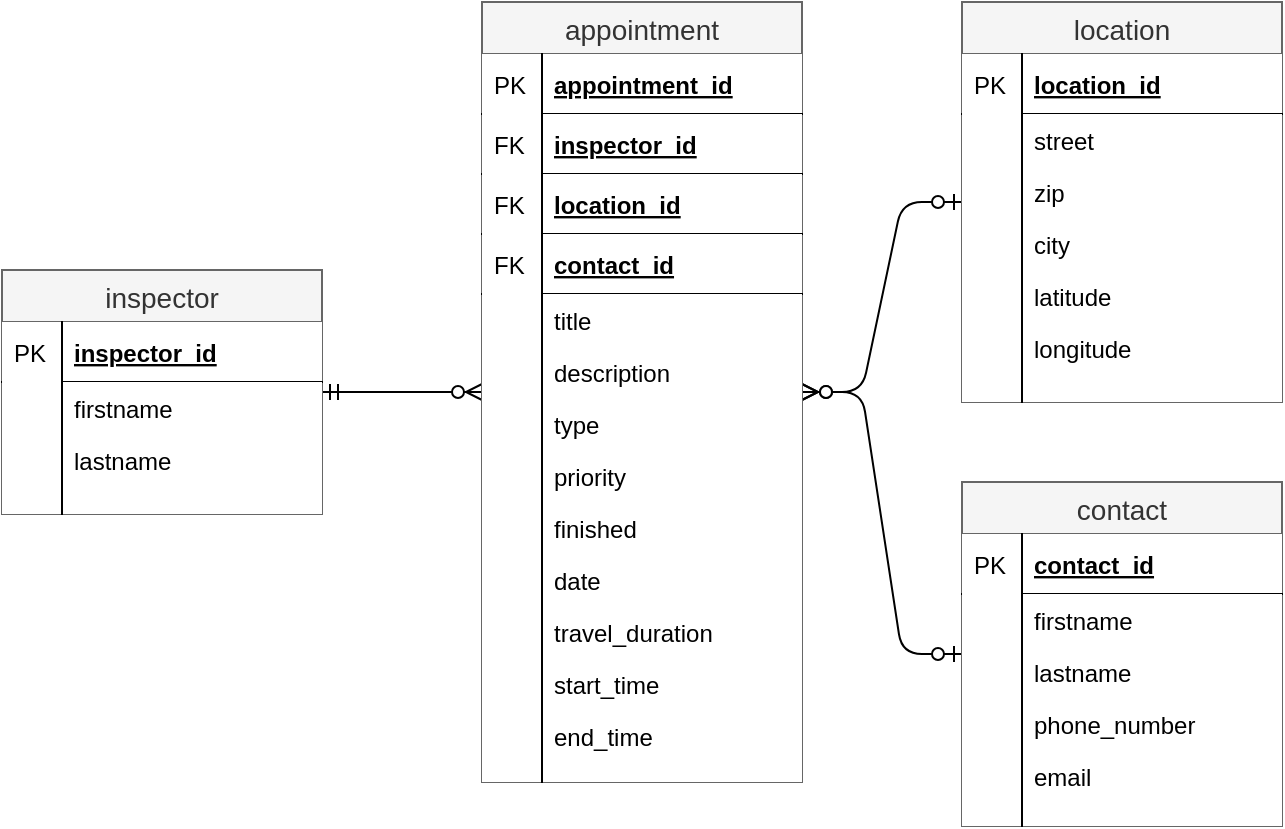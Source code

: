 <mxfile version="13.0.1" type="device"><diagram id="tLk8MIlwj91ayb-jNct_" name="Page-1"><mxGraphModel dx="2125" dy="772" grid="1" gridSize="10" guides="1" tooltips="1" connect="1" arrows="1" fold="1" page="1" pageScale="1" pageWidth="827" pageHeight="1169" math="0" shadow="0"><root><mxCell id="0"/><mxCell id="1" parent="0"/><mxCell id="MQzy-8UsUI0ixxMAmhpa-39" value="" style="edgeStyle=entityRelationEdgeStyle;fontSize=12;html=1;endArrow=ERzeroToMany;startArrow=ERzeroToOne;" parent="1" source="MQzy-8UsUI0ixxMAmhpa-20" target="MQzy-8UsUI0ixxMAmhpa-1" edge="1"><mxGeometry width="100" height="100" relative="1" as="geometry"><mxPoint x="340" y="230" as="sourcePoint"/><mxPoint x="360" y="410" as="targetPoint"/></mxGeometry></mxCell><mxCell id="MQzy-8UsUI0ixxMAmhpa-63" value="" style="edgeStyle=entityRelationEdgeStyle;fontSize=12;html=1;endArrow=ERzeroToMany;startArrow=ERzeroToOne;" parent="1" source="MQzy-8UsUI0ixxMAmhpa-44" target="MQzy-8UsUI0ixxMAmhpa-1" edge="1"><mxGeometry width="100" height="100" relative="1" as="geometry"><mxPoint x="450" y="296" as="sourcePoint"/><mxPoint x="290" y="303" as="targetPoint"/></mxGeometry></mxCell><mxCell id="MQzy-8UsUI0ixxMAmhpa-83" value="" style="edgeStyle=entityRelationEdgeStyle;fontSize=12;html=1;endArrow=ERzeroToMany;startArrow=ERmandOne;" parent="1" source="MQzy-8UsUI0ixxMAmhpa-64" target="MQzy-8UsUI0ixxMAmhpa-1" edge="1"><mxGeometry width="100" height="100" relative="1" as="geometry"><mxPoint x="70" y="470" as="sourcePoint"/><mxPoint x="170" y="370" as="targetPoint"/></mxGeometry></mxCell><mxCell id="MQzy-8UsUI0ixxMAmhpa-1" value="appointment" style="swimlane;fontStyle=0;childLayout=stackLayout;horizontal=1;startSize=26;horizontalStack=0;resizeParent=1;resizeParentMax=0;resizeLast=0;collapsible=1;marginBottom=0;align=center;fontSize=14;fillColor=#f5f5f5;strokeColor=#666666;fontColor=#333333;" parent="1" vertex="1"><mxGeometry x="160" y="120" width="160" height="390" as="geometry"/></mxCell><mxCell id="MQzy-8UsUI0ixxMAmhpa-2" value="appointment_id" style="shape=partialRectangle;top=0;left=0;right=0;bottom=1;align=left;verticalAlign=middle;spacingLeft=34;spacingRight=4;overflow=hidden;rotatable=0;points=[[0,0.5],[1,0.5]];portConstraint=eastwest;dropTarget=0;fontStyle=5;fontSize=12;" parent="MQzy-8UsUI0ixxMAmhpa-1" vertex="1"><mxGeometry y="26" width="160" height="30" as="geometry"/></mxCell><mxCell id="MQzy-8UsUI0ixxMAmhpa-3" value="PK" style="shape=partialRectangle;top=0;left=0;bottom=0;align=left;verticalAlign=middle;spacingLeft=4;spacingRight=4;overflow=hidden;rotatable=0;points=[];portConstraint=eastwest;part=1;fontSize=12;" parent="MQzy-8UsUI0ixxMAmhpa-2" vertex="1" connectable="0"><mxGeometry width="30" height="30" as="geometry"/></mxCell><mxCell id="MQzy-8UsUI0ixxMAmhpa-84" value="inspector_id" style="shape=partialRectangle;top=0;left=0;right=0;bottom=1;align=left;verticalAlign=middle;spacingLeft=34;spacingRight=4;overflow=hidden;rotatable=0;points=[[0,0.5],[1,0.5]];portConstraint=eastwest;dropTarget=0;fontStyle=5;fontSize=12;" parent="MQzy-8UsUI0ixxMAmhpa-1" vertex="1"><mxGeometry y="56" width="160" height="30" as="geometry"/></mxCell><mxCell id="MQzy-8UsUI0ixxMAmhpa-85" value="FK" style="shape=partialRectangle;top=0;left=0;bottom=0;align=left;verticalAlign=middle;spacingLeft=4;spacingRight=4;overflow=hidden;rotatable=0;points=[];portConstraint=eastwest;part=1;fontSize=12;" parent="MQzy-8UsUI0ixxMAmhpa-84" vertex="1" connectable="0"><mxGeometry width="30" height="30" as="geometry"/></mxCell><mxCell id="MQzy-8UsUI0ixxMAmhpa-18" value="location_id" style="shape=partialRectangle;top=0;left=0;right=0;bottom=1;align=left;verticalAlign=middle;spacingLeft=34;spacingRight=4;overflow=hidden;rotatable=0;points=[[0,0.5],[1,0.5]];portConstraint=eastwest;dropTarget=0;fontStyle=5;fontSize=12;" parent="MQzy-8UsUI0ixxMAmhpa-1" vertex="1"><mxGeometry y="86" width="160" height="30" as="geometry"/></mxCell><mxCell id="MQzy-8UsUI0ixxMAmhpa-19" value="FK" style="shape=partialRectangle;top=0;left=0;bottom=0;align=left;verticalAlign=middle;spacingLeft=4;spacingRight=4;overflow=hidden;rotatable=0;points=[];portConstraint=eastwest;part=1;fontSize=12;" parent="MQzy-8UsUI0ixxMAmhpa-18" vertex="1" connectable="0"><mxGeometry width="30" height="30" as="geometry"/></mxCell><mxCell id="MQzy-8UsUI0ixxMAmhpa-42" value="contact_id" style="shape=partialRectangle;top=0;left=0;right=0;bottom=1;align=left;verticalAlign=middle;spacingLeft=34;spacingRight=4;overflow=hidden;rotatable=0;points=[[0,0.5],[1,0.5]];portConstraint=eastwest;dropTarget=0;fontStyle=5;fontSize=12;" parent="MQzy-8UsUI0ixxMAmhpa-1" vertex="1"><mxGeometry y="116" width="160" height="30" as="geometry"/></mxCell><mxCell id="MQzy-8UsUI0ixxMAmhpa-43" value="FK" style="shape=partialRectangle;top=0;left=0;bottom=0;align=left;verticalAlign=middle;spacingLeft=4;spacingRight=4;overflow=hidden;rotatable=0;points=[];portConstraint=eastwest;part=1;fontSize=12;" parent="MQzy-8UsUI0ixxMAmhpa-42" vertex="1" connectable="0"><mxGeometry width="30" height="30" as="geometry"/></mxCell><mxCell id="MQzy-8UsUI0ixxMAmhpa-4" value="title" style="shape=partialRectangle;top=0;left=0;right=0;bottom=0;align=left;verticalAlign=top;spacingLeft=34;spacingRight=4;overflow=hidden;rotatable=0;points=[[0,0.5],[1,0.5]];portConstraint=eastwest;dropTarget=0;fontSize=12;" parent="MQzy-8UsUI0ixxMAmhpa-1" vertex="1"><mxGeometry y="146" width="160" height="26" as="geometry"/></mxCell><mxCell id="MQzy-8UsUI0ixxMAmhpa-5" value="" style="shape=partialRectangle;top=0;left=0;bottom=0;align=left;verticalAlign=top;spacingLeft=4;spacingRight=4;overflow=hidden;rotatable=0;points=[];portConstraint=eastwest;part=1;fontSize=12;" parent="MQzy-8UsUI0ixxMAmhpa-4" vertex="1" connectable="0"><mxGeometry width="30" height="26" as="geometry"/></mxCell><mxCell id="MQzy-8UsUI0ixxMAmhpa-6" value="description" style="shape=partialRectangle;top=0;left=0;right=0;bottom=0;align=left;verticalAlign=top;spacingLeft=34;spacingRight=4;overflow=hidden;rotatable=0;points=[[0,0.5],[1,0.5]];portConstraint=eastwest;dropTarget=0;fontSize=12;" parent="MQzy-8UsUI0ixxMAmhpa-1" vertex="1"><mxGeometry y="172" width="160" height="26" as="geometry"/></mxCell><mxCell id="MQzy-8UsUI0ixxMAmhpa-7" value="" style="shape=partialRectangle;top=0;left=0;bottom=0;align=left;verticalAlign=top;spacingLeft=4;spacingRight=4;overflow=hidden;rotatable=0;points=[];portConstraint=eastwest;part=1;fontSize=12;" parent="MQzy-8UsUI0ixxMAmhpa-6" vertex="1" connectable="0"><mxGeometry width="30" height="26" as="geometry"/></mxCell><mxCell id="MQzy-8UsUI0ixxMAmhpa-109" value="type" style="shape=partialRectangle;top=0;left=0;right=0;bottom=0;align=left;verticalAlign=top;spacingLeft=34;spacingRight=4;overflow=hidden;rotatable=0;points=[[0,0.5],[1,0.5]];portConstraint=eastwest;dropTarget=0;fontSize=12;" parent="MQzy-8UsUI0ixxMAmhpa-1" vertex="1"><mxGeometry y="198" width="160" height="26" as="geometry"/></mxCell><mxCell id="MQzy-8UsUI0ixxMAmhpa-110" value="" style="shape=partialRectangle;top=0;left=0;bottom=0;align=left;verticalAlign=top;spacingLeft=4;spacingRight=4;overflow=hidden;rotatable=0;points=[];portConstraint=eastwest;part=1;fontSize=12;" parent="MQzy-8UsUI0ixxMAmhpa-109" vertex="1" connectable="0"><mxGeometry width="30" height="26" as="geometry"/></mxCell><mxCell id="cC3l4aREQkD1tJjLUbAu-1" value="priority" style="shape=partialRectangle;top=0;left=0;right=0;bottom=0;align=left;verticalAlign=top;spacingLeft=34;spacingRight=4;overflow=hidden;rotatable=0;points=[[0,0.5],[1,0.5]];portConstraint=eastwest;dropTarget=0;fontSize=12;" vertex="1" parent="MQzy-8UsUI0ixxMAmhpa-1"><mxGeometry y="224" width="160" height="26" as="geometry"/></mxCell><mxCell id="cC3l4aREQkD1tJjLUbAu-2" value="" style="shape=partialRectangle;top=0;left=0;bottom=0;align=left;verticalAlign=top;spacingLeft=4;spacingRight=4;overflow=hidden;rotatable=0;points=[];portConstraint=eastwest;part=1;fontSize=12;" vertex="1" connectable="0" parent="cC3l4aREQkD1tJjLUbAu-1"><mxGeometry width="30" height="26" as="geometry"/></mxCell><mxCell id="MQzy-8UsUI0ixxMAmhpa-107" value="finished" style="shape=partialRectangle;top=0;left=0;right=0;bottom=0;align=left;verticalAlign=top;spacingLeft=34;spacingRight=4;overflow=hidden;rotatable=0;points=[[0,0.5],[1,0.5]];portConstraint=eastwest;dropTarget=0;fontSize=12;" parent="MQzy-8UsUI0ixxMAmhpa-1" vertex="1"><mxGeometry y="250" width="160" height="26" as="geometry"/></mxCell><mxCell id="MQzy-8UsUI0ixxMAmhpa-108" value="" style="shape=partialRectangle;top=0;left=0;bottom=0;align=left;verticalAlign=top;spacingLeft=4;spacingRight=4;overflow=hidden;rotatable=0;points=[];portConstraint=eastwest;part=1;fontSize=12;" parent="MQzy-8UsUI0ixxMAmhpa-107" vertex="1" connectable="0"><mxGeometry width="30" height="26" as="geometry"/></mxCell><mxCell id="MQzy-8UsUI0ixxMAmhpa-8" value="date" style="shape=partialRectangle;top=0;left=0;right=0;bottom=0;align=left;verticalAlign=top;spacingLeft=34;spacingRight=4;overflow=hidden;rotatable=0;points=[[0,0.5],[1,0.5]];portConstraint=eastwest;dropTarget=0;fontSize=12;" parent="MQzy-8UsUI0ixxMAmhpa-1" vertex="1"><mxGeometry y="276" width="160" height="26" as="geometry"/></mxCell><mxCell id="MQzy-8UsUI0ixxMAmhpa-9" value="" style="shape=partialRectangle;top=0;left=0;bottom=0;align=left;verticalAlign=top;spacingLeft=4;spacingRight=4;overflow=hidden;rotatable=0;points=[];portConstraint=eastwest;part=1;fontSize=12;" parent="MQzy-8UsUI0ixxMAmhpa-8" vertex="1" connectable="0"><mxGeometry width="30" height="26" as="geometry"/></mxCell><mxCell id="MQzy-8UsUI0ixxMAmhpa-123" value="travel_duration" style="shape=partialRectangle;top=0;left=0;right=0;bottom=0;align=left;verticalAlign=top;spacingLeft=34;spacingRight=4;overflow=hidden;rotatable=0;points=[[0,0.5],[1,0.5]];portConstraint=eastwest;dropTarget=0;fontSize=12;" parent="MQzy-8UsUI0ixxMAmhpa-1" vertex="1"><mxGeometry y="302" width="160" height="26" as="geometry"/></mxCell><mxCell id="MQzy-8UsUI0ixxMAmhpa-124" value="" style="shape=partialRectangle;top=0;left=0;bottom=0;align=left;verticalAlign=top;spacingLeft=4;spacingRight=4;overflow=hidden;rotatable=0;points=[];portConstraint=eastwest;part=1;fontSize=12;" parent="MQzy-8UsUI0ixxMAmhpa-123" vertex="1" connectable="0"><mxGeometry width="30" height="26" as="geometry"/></mxCell><mxCell id="MQzy-8UsUI0ixxMAmhpa-104" value="start_time" style="shape=partialRectangle;top=0;left=0;right=0;bottom=0;align=left;verticalAlign=top;spacingLeft=34;spacingRight=4;overflow=hidden;rotatable=0;points=[[0,0.5],[1,0.5]];portConstraint=eastwest;dropTarget=0;fontSize=12;" parent="MQzy-8UsUI0ixxMAmhpa-1" vertex="1"><mxGeometry y="328" width="160" height="26" as="geometry"/></mxCell><mxCell id="MQzy-8UsUI0ixxMAmhpa-105" value="" style="shape=partialRectangle;top=0;left=0;bottom=0;align=left;verticalAlign=top;spacingLeft=4;spacingRight=4;overflow=hidden;rotatable=0;points=[];portConstraint=eastwest;part=1;fontSize=12;" parent="MQzy-8UsUI0ixxMAmhpa-104" vertex="1" connectable="0"><mxGeometry width="30" height="26" as="geometry"/></mxCell><mxCell id="MQzy-8UsUI0ixxMAmhpa-125" value="end_time" style="shape=partialRectangle;top=0;left=0;right=0;bottom=0;align=left;verticalAlign=top;spacingLeft=34;spacingRight=4;overflow=hidden;rotatable=0;points=[[0,0.5],[1,0.5]];portConstraint=eastwest;dropTarget=0;fontSize=12;" parent="MQzy-8UsUI0ixxMAmhpa-1" vertex="1"><mxGeometry y="354" width="160" height="26" as="geometry"/></mxCell><mxCell id="MQzy-8UsUI0ixxMAmhpa-126" value="" style="shape=partialRectangle;top=0;left=0;bottom=0;align=left;verticalAlign=top;spacingLeft=4;spacingRight=4;overflow=hidden;rotatable=0;points=[];portConstraint=eastwest;part=1;fontSize=12;" parent="MQzy-8UsUI0ixxMAmhpa-125" vertex="1" connectable="0"><mxGeometry width="30" height="26" as="geometry"/></mxCell><mxCell id="MQzy-8UsUI0ixxMAmhpa-10" value="" style="shape=partialRectangle;top=0;left=0;right=0;bottom=0;align=left;verticalAlign=top;spacingLeft=34;spacingRight=4;overflow=hidden;rotatable=0;points=[[0,0.5],[1,0.5]];portConstraint=eastwest;dropTarget=0;fontSize=12;" parent="MQzy-8UsUI0ixxMAmhpa-1" vertex="1"><mxGeometry y="380" width="160" height="10" as="geometry"/></mxCell><mxCell id="MQzy-8UsUI0ixxMAmhpa-11" value="" style="shape=partialRectangle;top=0;left=0;bottom=0;align=left;verticalAlign=top;spacingLeft=4;spacingRight=4;overflow=hidden;rotatable=0;points=[];portConstraint=eastwest;part=1;fontSize=12;" parent="MQzy-8UsUI0ixxMAmhpa-10" vertex="1" connectable="0"><mxGeometry width="30" height="10" as="geometry"/></mxCell><mxCell id="MQzy-8UsUI0ixxMAmhpa-20" value="location" style="swimlane;fontStyle=0;childLayout=stackLayout;horizontal=1;startSize=26;horizontalStack=0;resizeParent=1;resizeParentMax=0;resizeLast=0;collapsible=1;marginBottom=0;align=center;fontSize=14;fillColor=#f5f5f5;strokeColor=#666666;fontColor=#333333;" parent="1" vertex="1"><mxGeometry x="400" y="120" width="160" height="200" as="geometry"/></mxCell><mxCell id="MQzy-8UsUI0ixxMAmhpa-21" value="location_id" style="shape=partialRectangle;top=0;left=0;right=0;bottom=1;align=left;verticalAlign=middle;spacingLeft=34;spacingRight=4;overflow=hidden;rotatable=0;points=[[0,0.5],[1,0.5]];portConstraint=eastwest;dropTarget=0;fontStyle=5;fontSize=12;" parent="MQzy-8UsUI0ixxMAmhpa-20" vertex="1"><mxGeometry y="26" width="160" height="30" as="geometry"/></mxCell><mxCell id="MQzy-8UsUI0ixxMAmhpa-22" value="PK" style="shape=partialRectangle;top=0;left=0;bottom=0;align=left;verticalAlign=middle;spacingLeft=4;spacingRight=4;overflow=hidden;rotatable=0;points=[];portConstraint=eastwest;part=1;fontSize=12;" parent="MQzy-8UsUI0ixxMAmhpa-21" vertex="1" connectable="0"><mxGeometry width="30" height="30" as="geometry"/></mxCell><mxCell id="MQzy-8UsUI0ixxMAmhpa-37" value="street" style="shape=partialRectangle;top=0;left=0;right=0;bottom=0;align=left;verticalAlign=top;spacingLeft=34;spacingRight=4;overflow=hidden;rotatable=0;points=[[0,0.5],[1,0.5]];portConstraint=eastwest;dropTarget=0;fontSize=12;" parent="MQzy-8UsUI0ixxMAmhpa-20" vertex="1"><mxGeometry y="56" width="160" height="26" as="geometry"/></mxCell><mxCell id="MQzy-8UsUI0ixxMAmhpa-38" value="" style="shape=partialRectangle;top=0;left=0;bottom=0;align=left;verticalAlign=top;spacingLeft=4;spacingRight=4;overflow=hidden;rotatable=0;points=[];portConstraint=eastwest;part=1;fontSize=12;" parent="MQzy-8UsUI0ixxMAmhpa-37" vertex="1" connectable="0"><mxGeometry width="30" height="26" as="geometry"/></mxCell><mxCell id="MQzy-8UsUI0ixxMAmhpa-27" value="zip" style="shape=partialRectangle;top=0;left=0;right=0;bottom=0;align=left;verticalAlign=top;spacingLeft=34;spacingRight=4;overflow=hidden;rotatable=0;points=[[0,0.5],[1,0.5]];portConstraint=eastwest;dropTarget=0;fontSize=12;" parent="MQzy-8UsUI0ixxMAmhpa-20" vertex="1"><mxGeometry y="82" width="160" height="26" as="geometry"/></mxCell><mxCell id="MQzy-8UsUI0ixxMAmhpa-28" value="" style="shape=partialRectangle;top=0;left=0;bottom=0;align=left;verticalAlign=top;spacingLeft=4;spacingRight=4;overflow=hidden;rotatable=0;points=[];portConstraint=eastwest;part=1;fontSize=12;" parent="MQzy-8UsUI0ixxMAmhpa-27" vertex="1" connectable="0"><mxGeometry width="30" height="26" as="geometry"/></mxCell><mxCell id="MQzy-8UsUI0ixxMAmhpa-29" value="city" style="shape=partialRectangle;top=0;left=0;right=0;bottom=0;align=left;verticalAlign=top;spacingLeft=34;spacingRight=4;overflow=hidden;rotatable=0;points=[[0,0.5],[1,0.5]];portConstraint=eastwest;dropTarget=0;fontSize=12;" parent="MQzy-8UsUI0ixxMAmhpa-20" vertex="1"><mxGeometry y="108" width="160" height="26" as="geometry"/></mxCell><mxCell id="MQzy-8UsUI0ixxMAmhpa-30" value="" style="shape=partialRectangle;top=0;left=0;bottom=0;align=left;verticalAlign=top;spacingLeft=4;spacingRight=4;overflow=hidden;rotatable=0;points=[];portConstraint=eastwest;part=1;fontSize=12;" parent="MQzy-8UsUI0ixxMAmhpa-29" vertex="1" connectable="0"><mxGeometry width="30" height="26" as="geometry"/></mxCell><mxCell id="MQzy-8UsUI0ixxMAmhpa-31" value="latitude" style="shape=partialRectangle;top=0;left=0;right=0;bottom=0;align=left;verticalAlign=top;spacingLeft=34;spacingRight=4;overflow=hidden;rotatable=0;points=[[0,0.5],[1,0.5]];portConstraint=eastwest;dropTarget=0;fontSize=12;" parent="MQzy-8UsUI0ixxMAmhpa-20" vertex="1"><mxGeometry y="134" width="160" height="26" as="geometry"/></mxCell><mxCell id="MQzy-8UsUI0ixxMAmhpa-32" value="" style="shape=partialRectangle;top=0;left=0;bottom=0;align=left;verticalAlign=top;spacingLeft=4;spacingRight=4;overflow=hidden;rotatable=0;points=[];portConstraint=eastwest;part=1;fontSize=12;" parent="MQzy-8UsUI0ixxMAmhpa-31" vertex="1" connectable="0"><mxGeometry width="30" height="26" as="geometry"/></mxCell><mxCell id="MQzy-8UsUI0ixxMAmhpa-35" value="longitude" style="shape=partialRectangle;top=0;left=0;right=0;bottom=0;align=left;verticalAlign=top;spacingLeft=34;spacingRight=4;overflow=hidden;rotatable=0;points=[[0,0.5],[1,0.5]];portConstraint=eastwest;dropTarget=0;fontSize=12;" parent="MQzy-8UsUI0ixxMAmhpa-20" vertex="1"><mxGeometry y="160" width="160" height="26" as="geometry"/></mxCell><mxCell id="MQzy-8UsUI0ixxMAmhpa-36" value="" style="shape=partialRectangle;top=0;left=0;bottom=0;align=left;verticalAlign=top;spacingLeft=4;spacingRight=4;overflow=hidden;rotatable=0;points=[];portConstraint=eastwest;part=1;fontSize=12;" parent="MQzy-8UsUI0ixxMAmhpa-35" vertex="1" connectable="0"><mxGeometry width="30" height="26" as="geometry"/></mxCell><mxCell id="MQzy-8UsUI0ixxMAmhpa-33" value="" style="shape=partialRectangle;top=0;left=0;right=0;bottom=0;align=left;verticalAlign=top;spacingLeft=34;spacingRight=4;overflow=hidden;rotatable=0;points=[[0,0.5],[1,0.5]];portConstraint=eastwest;dropTarget=0;fontSize=12;" parent="MQzy-8UsUI0ixxMAmhpa-20" vertex="1"><mxGeometry y="186" width="160" height="14" as="geometry"/></mxCell><mxCell id="MQzy-8UsUI0ixxMAmhpa-34" value="" style="shape=partialRectangle;top=0;left=0;bottom=0;align=left;verticalAlign=top;spacingLeft=4;spacingRight=4;overflow=hidden;rotatable=0;points=[];portConstraint=eastwest;part=1;fontSize=12;" parent="MQzy-8UsUI0ixxMAmhpa-33" vertex="1" connectable="0"><mxGeometry width="30" height="14" as="geometry"/></mxCell><mxCell id="MQzy-8UsUI0ixxMAmhpa-44" value="contact" style="swimlane;fontStyle=0;childLayout=stackLayout;horizontal=1;startSize=26;horizontalStack=0;resizeParent=1;resizeParentMax=0;resizeLast=0;collapsible=1;marginBottom=0;align=center;fontSize=14;fillColor=#f5f5f5;strokeColor=#666666;fontColor=#333333;" parent="1" vertex="1"><mxGeometry x="400" y="360" width="160" height="172" as="geometry"/></mxCell><mxCell id="MQzy-8UsUI0ixxMAmhpa-45" value="contact_id" style="shape=partialRectangle;top=0;left=0;right=0;bottom=1;align=left;verticalAlign=middle;spacingLeft=34;spacingRight=4;overflow=hidden;rotatable=0;points=[[0,0.5],[1,0.5]];portConstraint=eastwest;dropTarget=0;fontStyle=5;fontSize=12;" parent="MQzy-8UsUI0ixxMAmhpa-44" vertex="1"><mxGeometry y="26" width="160" height="30" as="geometry"/></mxCell><mxCell id="MQzy-8UsUI0ixxMAmhpa-46" value="PK" style="shape=partialRectangle;top=0;left=0;bottom=0;align=left;verticalAlign=middle;spacingLeft=4;spacingRight=4;overflow=hidden;rotatable=0;points=[];portConstraint=eastwest;part=1;fontSize=12;" parent="MQzy-8UsUI0ixxMAmhpa-45" vertex="1" connectable="0"><mxGeometry width="30" height="30" as="geometry"/></mxCell><mxCell id="MQzy-8UsUI0ixxMAmhpa-47" value="firstname" style="shape=partialRectangle;top=0;left=0;right=0;bottom=0;align=left;verticalAlign=top;spacingLeft=34;spacingRight=4;overflow=hidden;rotatable=0;points=[[0,0.5],[1,0.5]];portConstraint=eastwest;dropTarget=0;fontSize=12;" parent="MQzy-8UsUI0ixxMAmhpa-44" vertex="1"><mxGeometry y="56" width="160" height="26" as="geometry"/></mxCell><mxCell id="MQzy-8UsUI0ixxMAmhpa-48" value="" style="shape=partialRectangle;top=0;left=0;bottom=0;align=left;verticalAlign=top;spacingLeft=4;spacingRight=4;overflow=hidden;rotatable=0;points=[];portConstraint=eastwest;part=1;fontSize=12;" parent="MQzy-8UsUI0ixxMAmhpa-47" vertex="1" connectable="0"><mxGeometry width="30" height="26" as="geometry"/></mxCell><mxCell id="MQzy-8UsUI0ixxMAmhpa-49" value="lastname" style="shape=partialRectangle;top=0;left=0;right=0;bottom=0;align=left;verticalAlign=top;spacingLeft=34;spacingRight=4;overflow=hidden;rotatable=0;points=[[0,0.5],[1,0.5]];portConstraint=eastwest;dropTarget=0;fontSize=12;" parent="MQzy-8UsUI0ixxMAmhpa-44" vertex="1"><mxGeometry y="82" width="160" height="26" as="geometry"/></mxCell><mxCell id="MQzy-8UsUI0ixxMAmhpa-50" value="" style="shape=partialRectangle;top=0;left=0;bottom=0;align=left;verticalAlign=top;spacingLeft=4;spacingRight=4;overflow=hidden;rotatable=0;points=[];portConstraint=eastwest;part=1;fontSize=12;" parent="MQzy-8UsUI0ixxMAmhpa-49" vertex="1" connectable="0"><mxGeometry width="30" height="26" as="geometry"/></mxCell><mxCell id="MQzy-8UsUI0ixxMAmhpa-51" value="phone_number" style="shape=partialRectangle;top=0;left=0;right=0;bottom=0;align=left;verticalAlign=top;spacingLeft=34;spacingRight=4;overflow=hidden;rotatable=0;points=[[0,0.5],[1,0.5]];portConstraint=eastwest;dropTarget=0;fontSize=12;" parent="MQzy-8UsUI0ixxMAmhpa-44" vertex="1"><mxGeometry y="108" width="160" height="26" as="geometry"/></mxCell><mxCell id="MQzy-8UsUI0ixxMAmhpa-52" value="" style="shape=partialRectangle;top=0;left=0;bottom=0;align=left;verticalAlign=top;spacingLeft=4;spacingRight=4;overflow=hidden;rotatable=0;points=[];portConstraint=eastwest;part=1;fontSize=12;" parent="MQzy-8UsUI0ixxMAmhpa-51" vertex="1" connectable="0"><mxGeometry width="30" height="26" as="geometry"/></mxCell><mxCell id="MQzy-8UsUI0ixxMAmhpa-55" value="email" style="shape=partialRectangle;top=0;left=0;right=0;bottom=0;align=left;verticalAlign=top;spacingLeft=34;spacingRight=4;overflow=hidden;rotatable=0;points=[[0,0.5],[1,0.5]];portConstraint=eastwest;dropTarget=0;fontSize=12;" parent="MQzy-8UsUI0ixxMAmhpa-44" vertex="1"><mxGeometry y="134" width="160" height="26" as="geometry"/></mxCell><mxCell id="MQzy-8UsUI0ixxMAmhpa-56" value="" style="shape=partialRectangle;top=0;left=0;bottom=0;align=left;verticalAlign=top;spacingLeft=4;spacingRight=4;overflow=hidden;rotatable=0;points=[];portConstraint=eastwest;part=1;fontSize=12;" parent="MQzy-8UsUI0ixxMAmhpa-55" vertex="1" connectable="0"><mxGeometry width="30" height="26" as="geometry"/></mxCell><mxCell id="MQzy-8UsUI0ixxMAmhpa-57" value="" style="shape=partialRectangle;top=0;left=0;right=0;bottom=0;align=left;verticalAlign=top;spacingLeft=34;spacingRight=4;overflow=hidden;rotatable=0;points=[[0,0.5],[1,0.5]];portConstraint=eastwest;dropTarget=0;fontSize=12;" parent="MQzy-8UsUI0ixxMAmhpa-44" vertex="1"><mxGeometry y="160" width="160" height="12" as="geometry"/></mxCell><mxCell id="MQzy-8UsUI0ixxMAmhpa-58" value="" style="shape=partialRectangle;top=0;left=0;bottom=0;align=left;verticalAlign=top;spacingLeft=4;spacingRight=4;overflow=hidden;rotatable=0;points=[];portConstraint=eastwest;part=1;fontSize=12;" parent="MQzy-8UsUI0ixxMAmhpa-57" vertex="1" connectable="0"><mxGeometry width="30" height="12" as="geometry"/></mxCell><mxCell id="MQzy-8UsUI0ixxMAmhpa-64" value="inspector" style="swimlane;fontStyle=0;childLayout=stackLayout;horizontal=1;startSize=26;horizontalStack=0;resizeParent=1;resizeParentMax=0;resizeLast=0;collapsible=1;marginBottom=0;align=center;fontSize=14;fillColor=#f5f5f5;strokeColor=#666666;fontColor=#333333;" parent="1" vertex="1"><mxGeometry x="-80" y="254" width="160" height="122" as="geometry"/></mxCell><mxCell id="MQzy-8UsUI0ixxMAmhpa-65" value="inspector_id" style="shape=partialRectangle;top=0;left=0;right=0;bottom=1;align=left;verticalAlign=middle;spacingLeft=34;spacingRight=4;overflow=hidden;rotatable=0;points=[[0,0.5],[1,0.5]];portConstraint=eastwest;dropTarget=0;fontStyle=5;fontSize=12;" parent="MQzy-8UsUI0ixxMAmhpa-64" vertex="1"><mxGeometry y="26" width="160" height="30" as="geometry"/></mxCell><mxCell id="MQzy-8UsUI0ixxMAmhpa-66" value="PK" style="shape=partialRectangle;top=0;left=0;bottom=0;align=left;verticalAlign=middle;spacingLeft=4;spacingRight=4;overflow=hidden;rotatable=0;points=[];portConstraint=eastwest;part=1;fontSize=12;" parent="MQzy-8UsUI0ixxMAmhpa-65" vertex="1" connectable="0"><mxGeometry width="30" height="30" as="geometry"/></mxCell><mxCell id="MQzy-8UsUI0ixxMAmhpa-79" value="firstname" style="shape=partialRectangle;top=0;left=0;right=0;bottom=0;align=left;verticalAlign=top;spacingLeft=34;spacingRight=4;overflow=hidden;rotatable=0;points=[[0,0.5],[1,0.5]];portConstraint=eastwest;dropTarget=0;fontSize=12;" parent="MQzy-8UsUI0ixxMAmhpa-64" vertex="1"><mxGeometry y="56" width="160" height="26" as="geometry"/></mxCell><mxCell id="MQzy-8UsUI0ixxMAmhpa-80" value="" style="shape=partialRectangle;top=0;left=0;bottom=0;align=left;verticalAlign=top;spacingLeft=4;spacingRight=4;overflow=hidden;rotatable=0;points=[];portConstraint=eastwest;part=1;fontSize=12;" parent="MQzy-8UsUI0ixxMAmhpa-79" vertex="1" connectable="0"><mxGeometry width="30" height="26" as="geometry"/></mxCell><mxCell id="MQzy-8UsUI0ixxMAmhpa-81" value="lastname" style="shape=partialRectangle;top=0;left=0;right=0;bottom=0;align=left;verticalAlign=top;spacingLeft=34;spacingRight=4;overflow=hidden;rotatable=0;points=[[0,0.5],[1,0.5]];portConstraint=eastwest;dropTarget=0;fontSize=12;" parent="MQzy-8UsUI0ixxMAmhpa-64" vertex="1"><mxGeometry y="82" width="160" height="26" as="geometry"/></mxCell><mxCell id="MQzy-8UsUI0ixxMAmhpa-82" value="" style="shape=partialRectangle;top=0;left=0;bottom=0;align=left;verticalAlign=top;spacingLeft=4;spacingRight=4;overflow=hidden;rotatable=0;points=[];portConstraint=eastwest;part=1;fontSize=12;" parent="MQzy-8UsUI0ixxMAmhpa-81" vertex="1" connectable="0"><mxGeometry width="30" height="26" as="geometry"/></mxCell><mxCell id="MQzy-8UsUI0ixxMAmhpa-77" value="" style="shape=partialRectangle;top=0;left=0;right=0;bottom=0;align=left;verticalAlign=top;spacingLeft=34;spacingRight=4;overflow=hidden;rotatable=0;points=[[0,0.5],[1,0.5]];portConstraint=eastwest;dropTarget=0;fontSize=12;" parent="MQzy-8UsUI0ixxMAmhpa-64" vertex="1"><mxGeometry y="108" width="160" height="14" as="geometry"/></mxCell><mxCell id="MQzy-8UsUI0ixxMAmhpa-78" value="" style="shape=partialRectangle;top=0;left=0;bottom=0;align=left;verticalAlign=top;spacingLeft=4;spacingRight=4;overflow=hidden;rotatable=0;points=[];portConstraint=eastwest;part=1;fontSize=12;" parent="MQzy-8UsUI0ixxMAmhpa-77" vertex="1" connectable="0"><mxGeometry width="30" height="14" as="geometry"/></mxCell></root></mxGraphModel></diagram></mxfile>